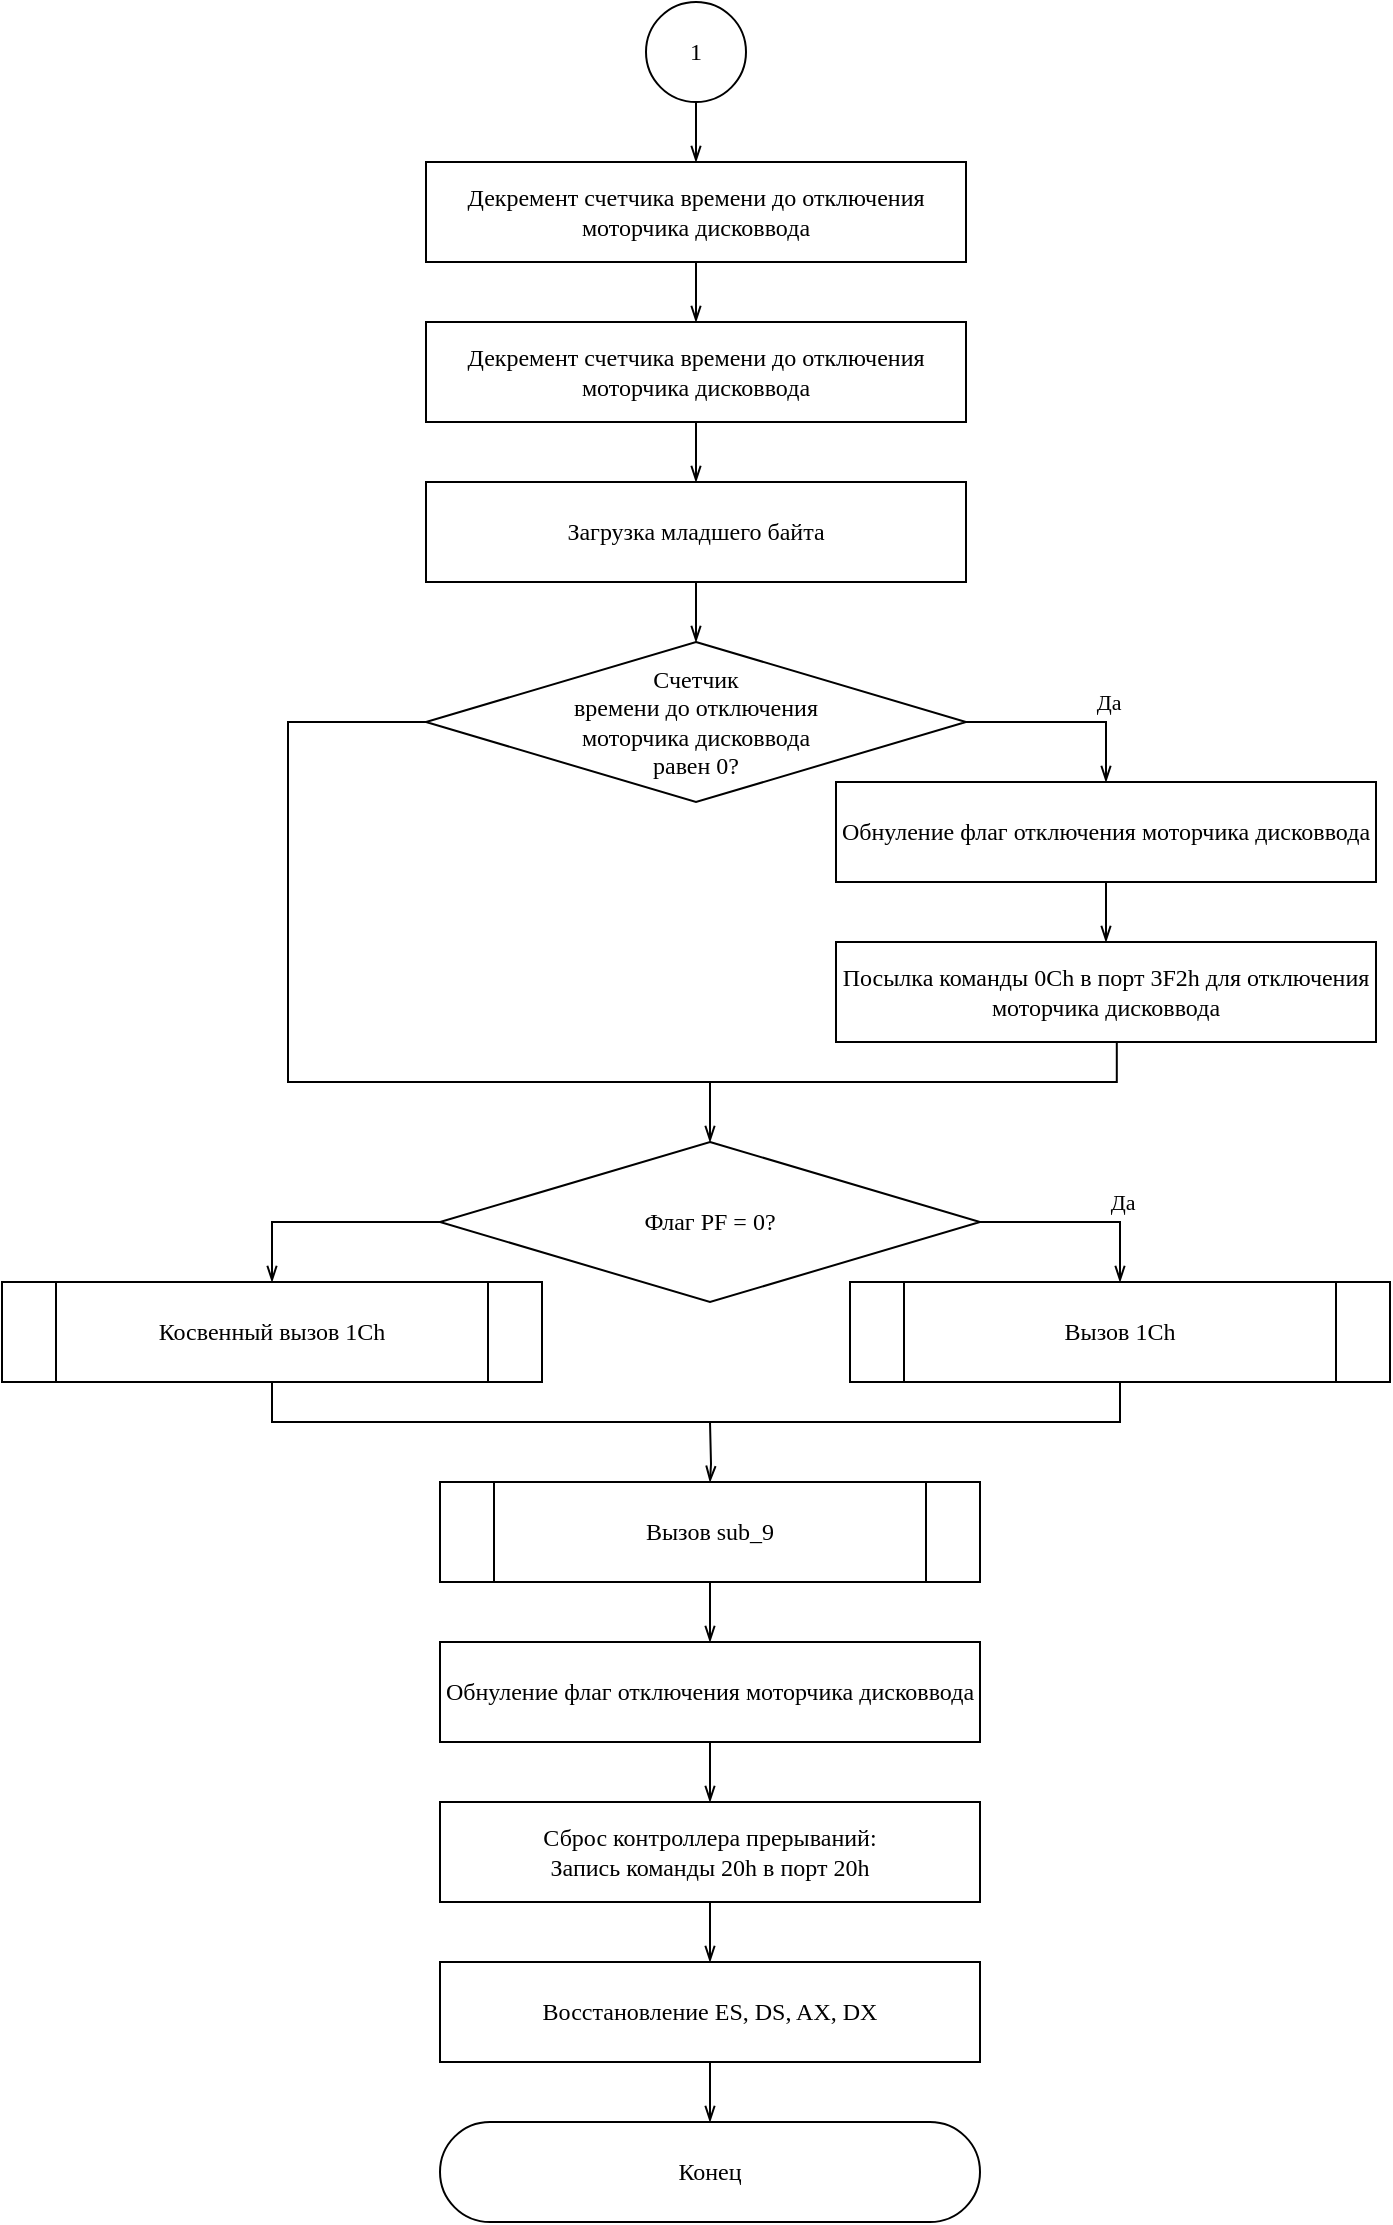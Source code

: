 <mxfile version="15.3.0" type="device"><diagram id="C5RBs43oDa-KdzZeNtuy" name="Page-1"><mxGraphModel dx="1422" dy="764" grid="1" gridSize="10" guides="1" tooltips="1" connect="1" arrows="1" fold="1" page="1" pageScale="1" pageWidth="827" pageHeight="1169" math="0" shadow="0"><root><mxCell id="WIyWlLk6GJQsqaUBKTNV-0"/><mxCell id="WIyWlLk6GJQsqaUBKTNV-1" parent="WIyWlLk6GJQsqaUBKTNV-0"/><mxCell id="P7O_xuDUemLBFoSv4_y1-12" style="edgeStyle=orthogonalEdgeStyle;rounded=0;orthogonalLoop=1;jettySize=auto;html=1;exitX=1;exitY=0.5;exitDx=0;exitDy=0;endArrow=openThin;endFill=0;" parent="WIyWlLk6GJQsqaUBKTNV-1" source="P7O_xuDUemLBFoSv4_y1-1" target="P7O_xuDUemLBFoSv4_y1-10" edge="1"><mxGeometry relative="1" as="geometry"/></mxCell><mxCell id="P7O_xuDUemLBFoSv4_y1-13" value="Да" style="edgeLabel;html=1;align=center;verticalAlign=middle;resizable=0;points=[];fontFamily=Garamond;" parent="P7O_xuDUemLBFoSv4_y1-12" vertex="1" connectable="0"><mxGeometry x="0.29" y="2" relative="1" as="geometry"><mxPoint x="6" y="-8" as="offset"/></mxGeometry></mxCell><mxCell id="Ok37dGaZF5YgyVomKlUo-3" style="edgeStyle=orthogonalEdgeStyle;rounded=0;orthogonalLoop=1;jettySize=auto;html=1;exitX=0;exitY=0.5;exitDx=0;exitDy=0;entryX=0.52;entryY=0.998;entryDx=0;entryDy=0;endArrow=none;endFill=0;entryPerimeter=0;" edge="1" parent="WIyWlLk6GJQsqaUBKTNV-1" source="P7O_xuDUemLBFoSv4_y1-1" target="Ok37dGaZF5YgyVomKlUo-0"><mxGeometry relative="1" as="geometry"><Array as="points"><mxPoint x="210" y="380"/><mxPoint x="210" y="560"/><mxPoint x="624" y="560"/></Array></mxGeometry></mxCell><mxCell id="P7O_xuDUemLBFoSv4_y1-1" value="&lt;div&gt;Счетчик&lt;/div&gt;&lt;div&gt;времени до отключения&lt;/div&gt;&lt;div&gt;моторчика дисковвода&lt;/div&gt;&lt;div&gt;равен 0?&lt;/div&gt;" style="rhombus;whiteSpace=wrap;html=1;fontFamily=Garamond;" parent="WIyWlLk6GJQsqaUBKTNV-1" vertex="1"><mxGeometry x="279" y="340" width="270" height="80" as="geometry"/></mxCell><mxCell id="P7O_xuDUemLBFoSv4_y1-7" style="edgeStyle=orthogonalEdgeStyle;rounded=0;orthogonalLoop=1;jettySize=auto;html=1;exitX=0.5;exitY=1;exitDx=0;exitDy=0;entryX=0.5;entryY=0;entryDx=0;entryDy=0;endArrow=openThin;endFill=0;" parent="WIyWlLk6GJQsqaUBKTNV-1" source="P7O_xuDUemLBFoSv4_y1-2" target="P7O_xuDUemLBFoSv4_y1-6" edge="1"><mxGeometry relative="1" as="geometry"/></mxCell><mxCell id="P7O_xuDUemLBFoSv4_y1-2" value="1" style="ellipse;whiteSpace=wrap;html=1;aspect=fixed;fontFamily=Garamond;" parent="WIyWlLk6GJQsqaUBKTNV-1" vertex="1"><mxGeometry x="389" y="20" width="50" height="50" as="geometry"/></mxCell><mxCell id="P7O_xuDUemLBFoSv4_y1-32" style="edgeStyle=orthogonalEdgeStyle;rounded=0;orthogonalLoop=1;jettySize=auto;html=1;exitX=0.5;exitY=1;exitDx=0;exitDy=0;entryX=0.5;entryY=1;entryDx=0;entryDy=0;fontFamily=Garamond;endArrow=none;endFill=0;" parent="WIyWlLk6GJQsqaUBKTNV-1" source="P7O_xuDUemLBFoSv4_y1-3" target="P7O_xuDUemLBFoSv4_y1-4" edge="1"><mxGeometry relative="1" as="geometry"/></mxCell><mxCell id="P7O_xuDUemLBFoSv4_y1-3" value="Косвенный вызов 1Ch" style="shape=process;whiteSpace=wrap;html=1;backgroundOutline=1;rounded=1;arcSize=0;fontFamily=Garamond;" parent="WIyWlLk6GJQsqaUBKTNV-1" vertex="1"><mxGeometry x="67" y="660" width="270" height="50" as="geometry"/></mxCell><mxCell id="P7O_xuDUemLBFoSv4_y1-4" value="Вызов 1Ch" style="shape=process;whiteSpace=wrap;html=1;backgroundOutline=1;rounded=1;arcSize=0;fontFamily=Garamond;" parent="WIyWlLk6GJQsqaUBKTNV-1" vertex="1"><mxGeometry x="491" y="660" width="270" height="50" as="geometry"/></mxCell><mxCell id="P7O_xuDUemLBFoSv4_y1-19" style="edgeStyle=orthogonalEdgeStyle;rounded=0;orthogonalLoop=1;jettySize=auto;html=1;exitX=0.5;exitY=1;exitDx=0;exitDy=0;entryX=0.5;entryY=0;entryDx=0;entryDy=0;fontFamily=Garamond;endArrow=openThin;endFill=0;" parent="WIyWlLk6GJQsqaUBKTNV-1" source="P7O_xuDUemLBFoSv4_y1-6" target="P7O_xuDUemLBFoSv4_y1-14" edge="1"><mxGeometry relative="1" as="geometry"/></mxCell><mxCell id="P7O_xuDUemLBFoSv4_y1-6" value="Декремент счетчика времени до отключения моторчика дисковвода" style="rounded=1;whiteSpace=wrap;html=1;fontFamily=Garamond;arcSize=0;" parent="WIyWlLk6GJQsqaUBKTNV-1" vertex="1"><mxGeometry x="279" y="100" width="270" height="50" as="geometry"/></mxCell><mxCell id="Ok37dGaZF5YgyVomKlUo-2" value="" style="edgeStyle=orthogonalEdgeStyle;rounded=0;orthogonalLoop=1;jettySize=auto;html=1;endArrow=openThin;endFill=0;" edge="1" parent="WIyWlLk6GJQsqaUBKTNV-1" source="P7O_xuDUemLBFoSv4_y1-10" target="Ok37dGaZF5YgyVomKlUo-0"><mxGeometry relative="1" as="geometry"/></mxCell><mxCell id="P7O_xuDUemLBFoSv4_y1-10" value="Обнуление флаг отключения моторчика дисковвода" style="rounded=1;whiteSpace=wrap;html=1;fontFamily=Garamond;arcSize=0;" parent="WIyWlLk6GJQsqaUBKTNV-1" vertex="1"><mxGeometry x="484" y="410" width="270" height="50" as="geometry"/></mxCell><mxCell id="P7O_xuDUemLBFoSv4_y1-17" style="edgeStyle=orthogonalEdgeStyle;rounded=0;orthogonalLoop=1;jettySize=auto;html=1;exitX=0.5;exitY=1;exitDx=0;exitDy=0;entryX=0.5;entryY=0;entryDx=0;entryDy=0;fontFamily=Garamond;endArrow=openThin;endFill=0;" parent="WIyWlLk6GJQsqaUBKTNV-1" source="P7O_xuDUemLBFoSv4_y1-14" target="P7O_xuDUemLBFoSv4_y1-16" edge="1"><mxGeometry relative="1" as="geometry"/></mxCell><mxCell id="P7O_xuDUemLBFoSv4_y1-14" value="Декремент счетчика времени до отключения моторчика дисковвода" style="rounded=1;whiteSpace=wrap;html=1;fontFamily=Garamond;arcSize=0;" parent="WIyWlLk6GJQsqaUBKTNV-1" vertex="1"><mxGeometry x="279" y="180" width="270" height="50" as="geometry"/></mxCell><mxCell id="P7O_xuDUemLBFoSv4_y1-35" style="edgeStyle=orthogonalEdgeStyle;rounded=0;orthogonalLoop=1;jettySize=auto;html=1;exitX=0.5;exitY=1;exitDx=0;exitDy=0;fontFamily=Garamond;endArrow=openThin;endFill=0;" parent="WIyWlLk6GJQsqaUBKTNV-1" target="P7O_xuDUemLBFoSv4_y1-38" edge="1"><mxGeometry relative="1" as="geometry"><mxPoint x="421" y="760" as="targetPoint"/><mxPoint x="421" y="730" as="sourcePoint"/></mxGeometry></mxCell><mxCell id="P7O_xuDUemLBFoSv4_y1-18" style="edgeStyle=orthogonalEdgeStyle;rounded=0;orthogonalLoop=1;jettySize=auto;html=1;exitX=0.5;exitY=1;exitDx=0;exitDy=0;entryX=0.5;entryY=0;entryDx=0;entryDy=0;fontFamily=Garamond;endArrow=openThin;endFill=0;" parent="WIyWlLk6GJQsqaUBKTNV-1" source="P7O_xuDUemLBFoSv4_y1-16" target="P7O_xuDUemLBFoSv4_y1-1" edge="1"><mxGeometry relative="1" as="geometry"/></mxCell><mxCell id="P7O_xuDUemLBFoSv4_y1-16" value="Загрузка младшего байта " style="rounded=1;whiteSpace=wrap;html=1;fontFamily=Garamond;arcSize=0;" parent="WIyWlLk6GJQsqaUBKTNV-1" vertex="1"><mxGeometry x="279" y="260" width="270" height="50" as="geometry"/></mxCell><mxCell id="P7O_xuDUemLBFoSv4_y1-37" style="edgeStyle=orthogonalEdgeStyle;rounded=0;orthogonalLoop=1;jettySize=auto;html=1;exitX=0.5;exitY=1;exitDx=0;exitDy=0;entryX=0.5;entryY=0;entryDx=0;entryDy=0;fontFamily=Garamond;endArrow=openThin;endFill=0;" parent="WIyWlLk6GJQsqaUBKTNV-1" target="P7O_xuDUemLBFoSv4_y1-26" edge="1"><mxGeometry relative="1" as="geometry"><mxPoint x="421" y="560" as="sourcePoint"/></mxGeometry></mxCell><mxCell id="P7O_xuDUemLBFoSv4_y1-24" style="edgeStyle=orthogonalEdgeStyle;rounded=0;orthogonalLoop=1;jettySize=auto;html=1;exitX=1;exitY=0.5;exitDx=0;exitDy=0;endArrow=openThin;endFill=0;" parent="WIyWlLk6GJQsqaUBKTNV-1" source="P7O_xuDUemLBFoSv4_y1-26" target="P7O_xuDUemLBFoSv4_y1-4" edge="1"><mxGeometry relative="1" as="geometry"><mxPoint x="626.0" y="660" as="targetPoint"/></mxGeometry></mxCell><mxCell id="P7O_xuDUemLBFoSv4_y1-25" value="Да" style="edgeLabel;html=1;align=center;verticalAlign=middle;resizable=0;points=[];fontFamily=Garamond;" parent="P7O_xuDUemLBFoSv4_y1-24" vertex="1" connectable="0"><mxGeometry x="0.29" y="2" relative="1" as="geometry"><mxPoint x="6" y="-8" as="offset"/></mxGeometry></mxCell><mxCell id="P7O_xuDUemLBFoSv4_y1-31" style="edgeStyle=orthogonalEdgeStyle;rounded=0;orthogonalLoop=1;jettySize=auto;html=1;exitX=0;exitY=0.5;exitDx=0;exitDy=0;fontFamily=Garamond;endArrow=openThin;endFill=0;" parent="WIyWlLk6GJQsqaUBKTNV-1" source="P7O_xuDUemLBFoSv4_y1-26" target="P7O_xuDUemLBFoSv4_y1-3" edge="1"><mxGeometry relative="1" as="geometry"/></mxCell><mxCell id="P7O_xuDUemLBFoSv4_y1-26" value="Флаг PF = 0? " style="rhombus;whiteSpace=wrap;html=1;fontFamily=Garamond;" parent="WIyWlLk6GJQsqaUBKTNV-1" vertex="1"><mxGeometry x="286" y="590" width="270" height="80" as="geometry"/></mxCell><mxCell id="P7O_xuDUemLBFoSv4_y1-40" style="edgeStyle=orthogonalEdgeStyle;rounded=0;orthogonalLoop=1;jettySize=auto;html=1;exitX=0.5;exitY=1;exitDx=0;exitDy=0;entryX=0.5;entryY=0;entryDx=0;entryDy=0;fontFamily=Garamond;endArrow=openThin;endFill=0;" parent="WIyWlLk6GJQsqaUBKTNV-1" source="P7O_xuDUemLBFoSv4_y1-38" target="P7O_xuDUemLBFoSv4_y1-39" edge="1"><mxGeometry relative="1" as="geometry"/></mxCell><mxCell id="P7O_xuDUemLBFoSv4_y1-38" value="Вызов sub_9" style="shape=process;whiteSpace=wrap;html=1;backgroundOutline=1;rounded=1;arcSize=0;fontFamily=Garamond;" parent="WIyWlLk6GJQsqaUBKTNV-1" vertex="1"><mxGeometry x="286" y="760" width="270" height="50" as="geometry"/></mxCell><mxCell id="P7O_xuDUemLBFoSv4_y1-42" style="edgeStyle=orthogonalEdgeStyle;rounded=0;orthogonalLoop=1;jettySize=auto;html=1;exitX=0.5;exitY=1;exitDx=0;exitDy=0;fontFamily=Garamond;endArrow=openThin;endFill=0;" parent="WIyWlLk6GJQsqaUBKTNV-1" source="P7O_xuDUemLBFoSv4_y1-39" target="P7O_xuDUemLBFoSv4_y1-41" edge="1"><mxGeometry relative="1" as="geometry"/></mxCell><mxCell id="P7O_xuDUemLBFoSv4_y1-39" value="Обнуление флаг отключения моторчика дисковвода" style="rounded=1;whiteSpace=wrap;html=1;fontFamily=Garamond;arcSize=0;" parent="WIyWlLk6GJQsqaUBKTNV-1" vertex="1"><mxGeometry x="286" y="840" width="270" height="50" as="geometry"/></mxCell><mxCell id="P7O_xuDUemLBFoSv4_y1-44" style="edgeStyle=orthogonalEdgeStyle;rounded=0;orthogonalLoop=1;jettySize=auto;html=1;exitX=0.5;exitY=1;exitDx=0;exitDy=0;fontFamily=Garamond;endArrow=openThin;endFill=0;" parent="WIyWlLk6GJQsqaUBKTNV-1" source="P7O_xuDUemLBFoSv4_y1-41" target="P7O_xuDUemLBFoSv4_y1-43" edge="1"><mxGeometry relative="1" as="geometry"/></mxCell><mxCell id="P7O_xuDUemLBFoSv4_y1-41" value="Сброс контроллера прерываний:&lt;br&gt;Запись команды 20h в порт 20h" style="rounded=1;whiteSpace=wrap;html=1;fontFamily=Garamond;arcSize=0;" parent="WIyWlLk6GJQsqaUBKTNV-1" vertex="1"><mxGeometry x="286" y="920" width="270" height="50" as="geometry"/></mxCell><mxCell id="P7O_xuDUemLBFoSv4_y1-46" style="edgeStyle=orthogonalEdgeStyle;rounded=0;orthogonalLoop=1;jettySize=auto;html=1;exitX=0.5;exitY=1;exitDx=0;exitDy=0;fontFamily=Garamond;endArrow=openThin;endFill=0;" parent="WIyWlLk6GJQsqaUBKTNV-1" source="P7O_xuDUemLBFoSv4_y1-43" target="P7O_xuDUemLBFoSv4_y1-45" edge="1"><mxGeometry relative="1" as="geometry"/></mxCell><mxCell id="P7O_xuDUemLBFoSv4_y1-43" value="Восстановление ES, DS, AX, DX" style="rounded=1;whiteSpace=wrap;html=1;fontFamily=Garamond;arcSize=0;" parent="WIyWlLk6GJQsqaUBKTNV-1" vertex="1"><mxGeometry x="286" y="1000" width="270" height="50" as="geometry"/></mxCell><mxCell id="P7O_xuDUemLBFoSv4_y1-45" value="&lt;font face=&quot;Garamond&quot;&gt;Конец&lt;/font&gt;" style="rounded=1;whiteSpace=wrap;html=1;arcSize=50;" parent="WIyWlLk6GJQsqaUBKTNV-1" vertex="1"><mxGeometry x="286" y="1080" width="270" height="50" as="geometry"/></mxCell><mxCell id="Ok37dGaZF5YgyVomKlUo-0" value="Посылка команды 0Сh в порт 3F2h для отключения моторчика дисковвода" style="rounded=1;whiteSpace=wrap;html=1;fontFamily=Garamond;arcSize=0;" vertex="1" parent="WIyWlLk6GJQsqaUBKTNV-1"><mxGeometry x="484" y="490" width="270" height="50" as="geometry"/></mxCell></root></mxGraphModel></diagram></mxfile>